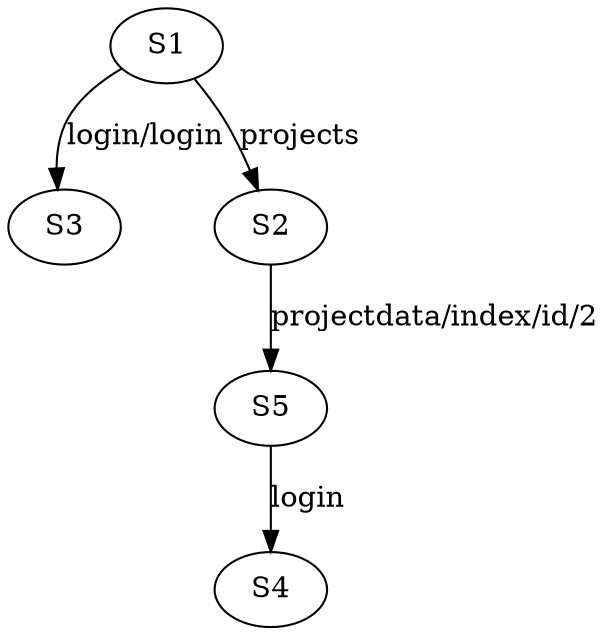 digraph fsm {
S1 -> S3 [label="login/login"];
S1 -> S2 [label="projects"];
S2 -> S5 [label="projectdata/index/id/2"];
S5 -> S4 [label="login"];
}

